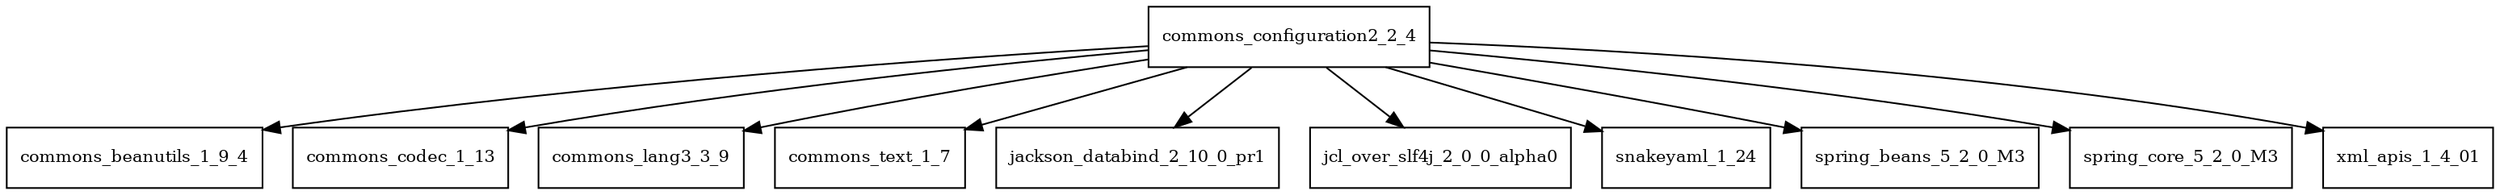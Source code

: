 digraph commons_configuration2_2_4_dependencies {
  node [shape = box, fontsize=10.0];
  commons_configuration2_2_4 -> commons_beanutils_1_9_4;
  commons_configuration2_2_4 -> commons_codec_1_13;
  commons_configuration2_2_4 -> commons_lang3_3_9;
  commons_configuration2_2_4 -> commons_text_1_7;
  commons_configuration2_2_4 -> jackson_databind_2_10_0_pr1;
  commons_configuration2_2_4 -> jcl_over_slf4j_2_0_0_alpha0;
  commons_configuration2_2_4 -> snakeyaml_1_24;
  commons_configuration2_2_4 -> spring_beans_5_2_0_M3;
  commons_configuration2_2_4 -> spring_core_5_2_0_M3;
  commons_configuration2_2_4 -> xml_apis_1_4_01;
}
